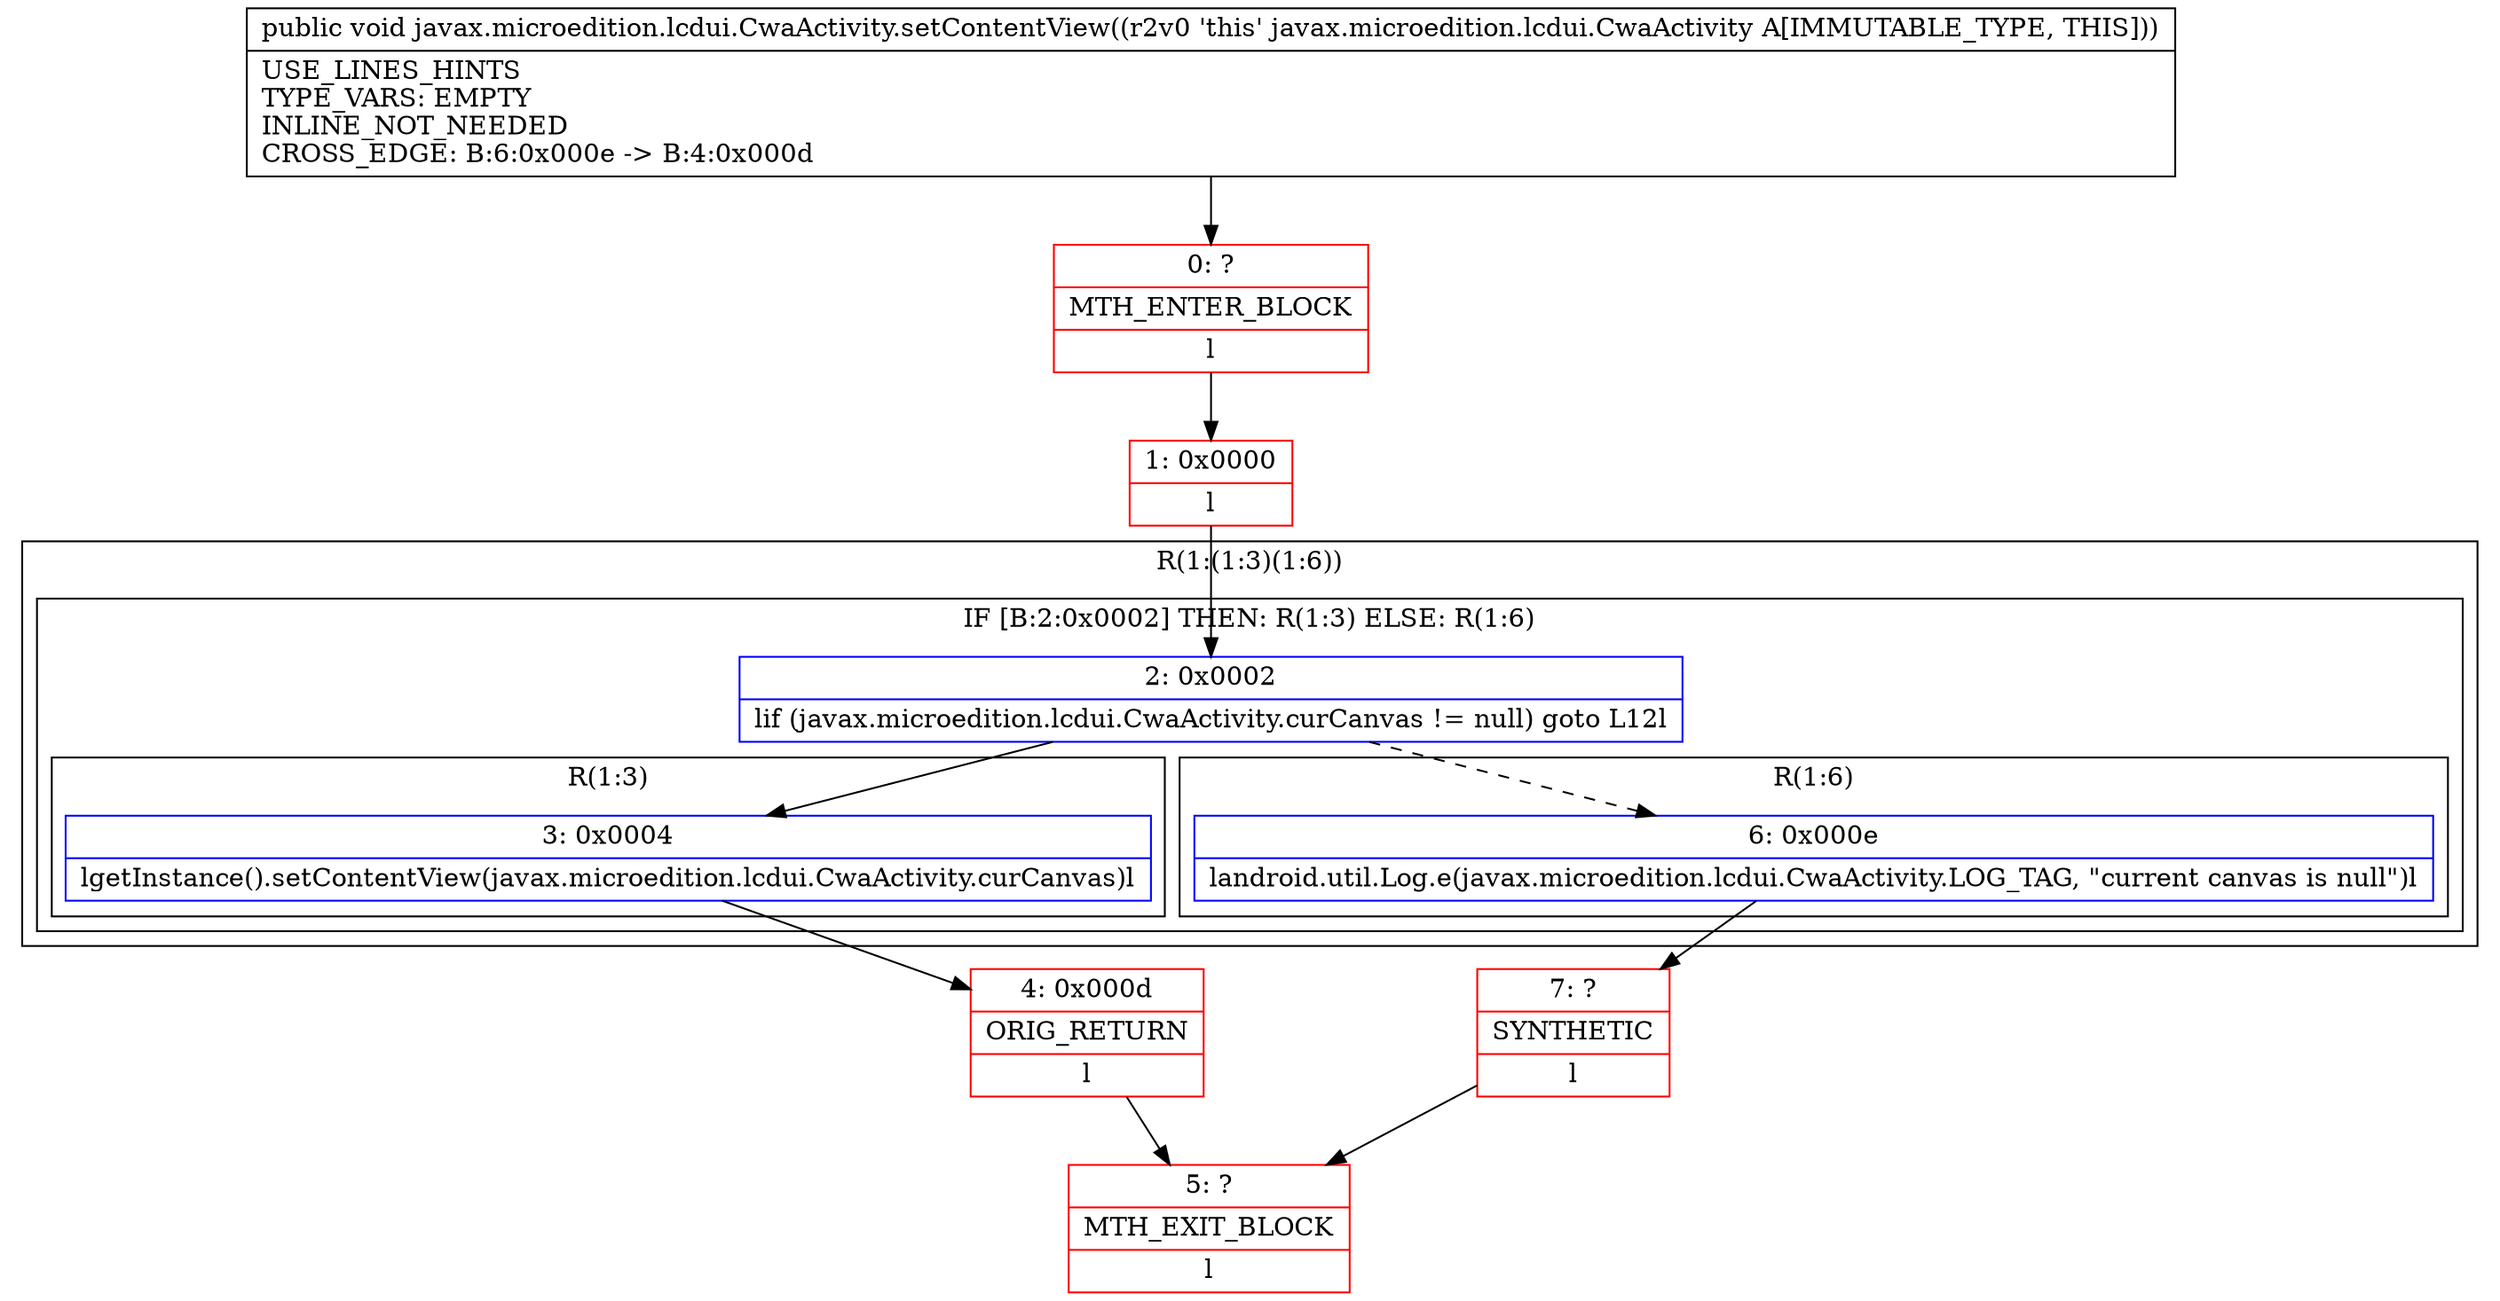 digraph "CFG forjavax.microedition.lcdui.CwaActivity.setContentView()V" {
subgraph cluster_Region_2045499751 {
label = "R(1:(1:3)(1:6))";
node [shape=record,color=blue];
subgraph cluster_IfRegion_1107702948 {
label = "IF [B:2:0x0002] THEN: R(1:3) ELSE: R(1:6)";
node [shape=record,color=blue];
Node_2 [shape=record,label="{2\:\ 0x0002|lif (javax.microedition.lcdui.CwaActivity.curCanvas != null) goto L12l}"];
subgraph cluster_Region_754694948 {
label = "R(1:3)";
node [shape=record,color=blue];
Node_3 [shape=record,label="{3\:\ 0x0004|lgetInstance().setContentView(javax.microedition.lcdui.CwaActivity.curCanvas)l}"];
}
subgraph cluster_Region_678464317 {
label = "R(1:6)";
node [shape=record,color=blue];
Node_6 [shape=record,label="{6\:\ 0x000e|landroid.util.Log.e(javax.microedition.lcdui.CwaActivity.LOG_TAG, \"current canvas is null\")l}"];
}
}
}
Node_0 [shape=record,color=red,label="{0\:\ ?|MTH_ENTER_BLOCK\l|l}"];
Node_1 [shape=record,color=red,label="{1\:\ 0x0000|l}"];
Node_4 [shape=record,color=red,label="{4\:\ 0x000d|ORIG_RETURN\l|l}"];
Node_5 [shape=record,color=red,label="{5\:\ ?|MTH_EXIT_BLOCK\l|l}"];
Node_7 [shape=record,color=red,label="{7\:\ ?|SYNTHETIC\l|l}"];
MethodNode[shape=record,label="{public void javax.microedition.lcdui.CwaActivity.setContentView((r2v0 'this' javax.microedition.lcdui.CwaActivity A[IMMUTABLE_TYPE, THIS]))  | USE_LINES_HINTS\lTYPE_VARS: EMPTY\lINLINE_NOT_NEEDED\lCROSS_EDGE: B:6:0x000e \-\> B:4:0x000d\l}"];
MethodNode -> Node_0;
Node_2 -> Node_3;
Node_2 -> Node_6[style=dashed];
Node_3 -> Node_4;
Node_6 -> Node_7;
Node_0 -> Node_1;
Node_1 -> Node_2;
Node_4 -> Node_5;
Node_7 -> Node_5;
}

